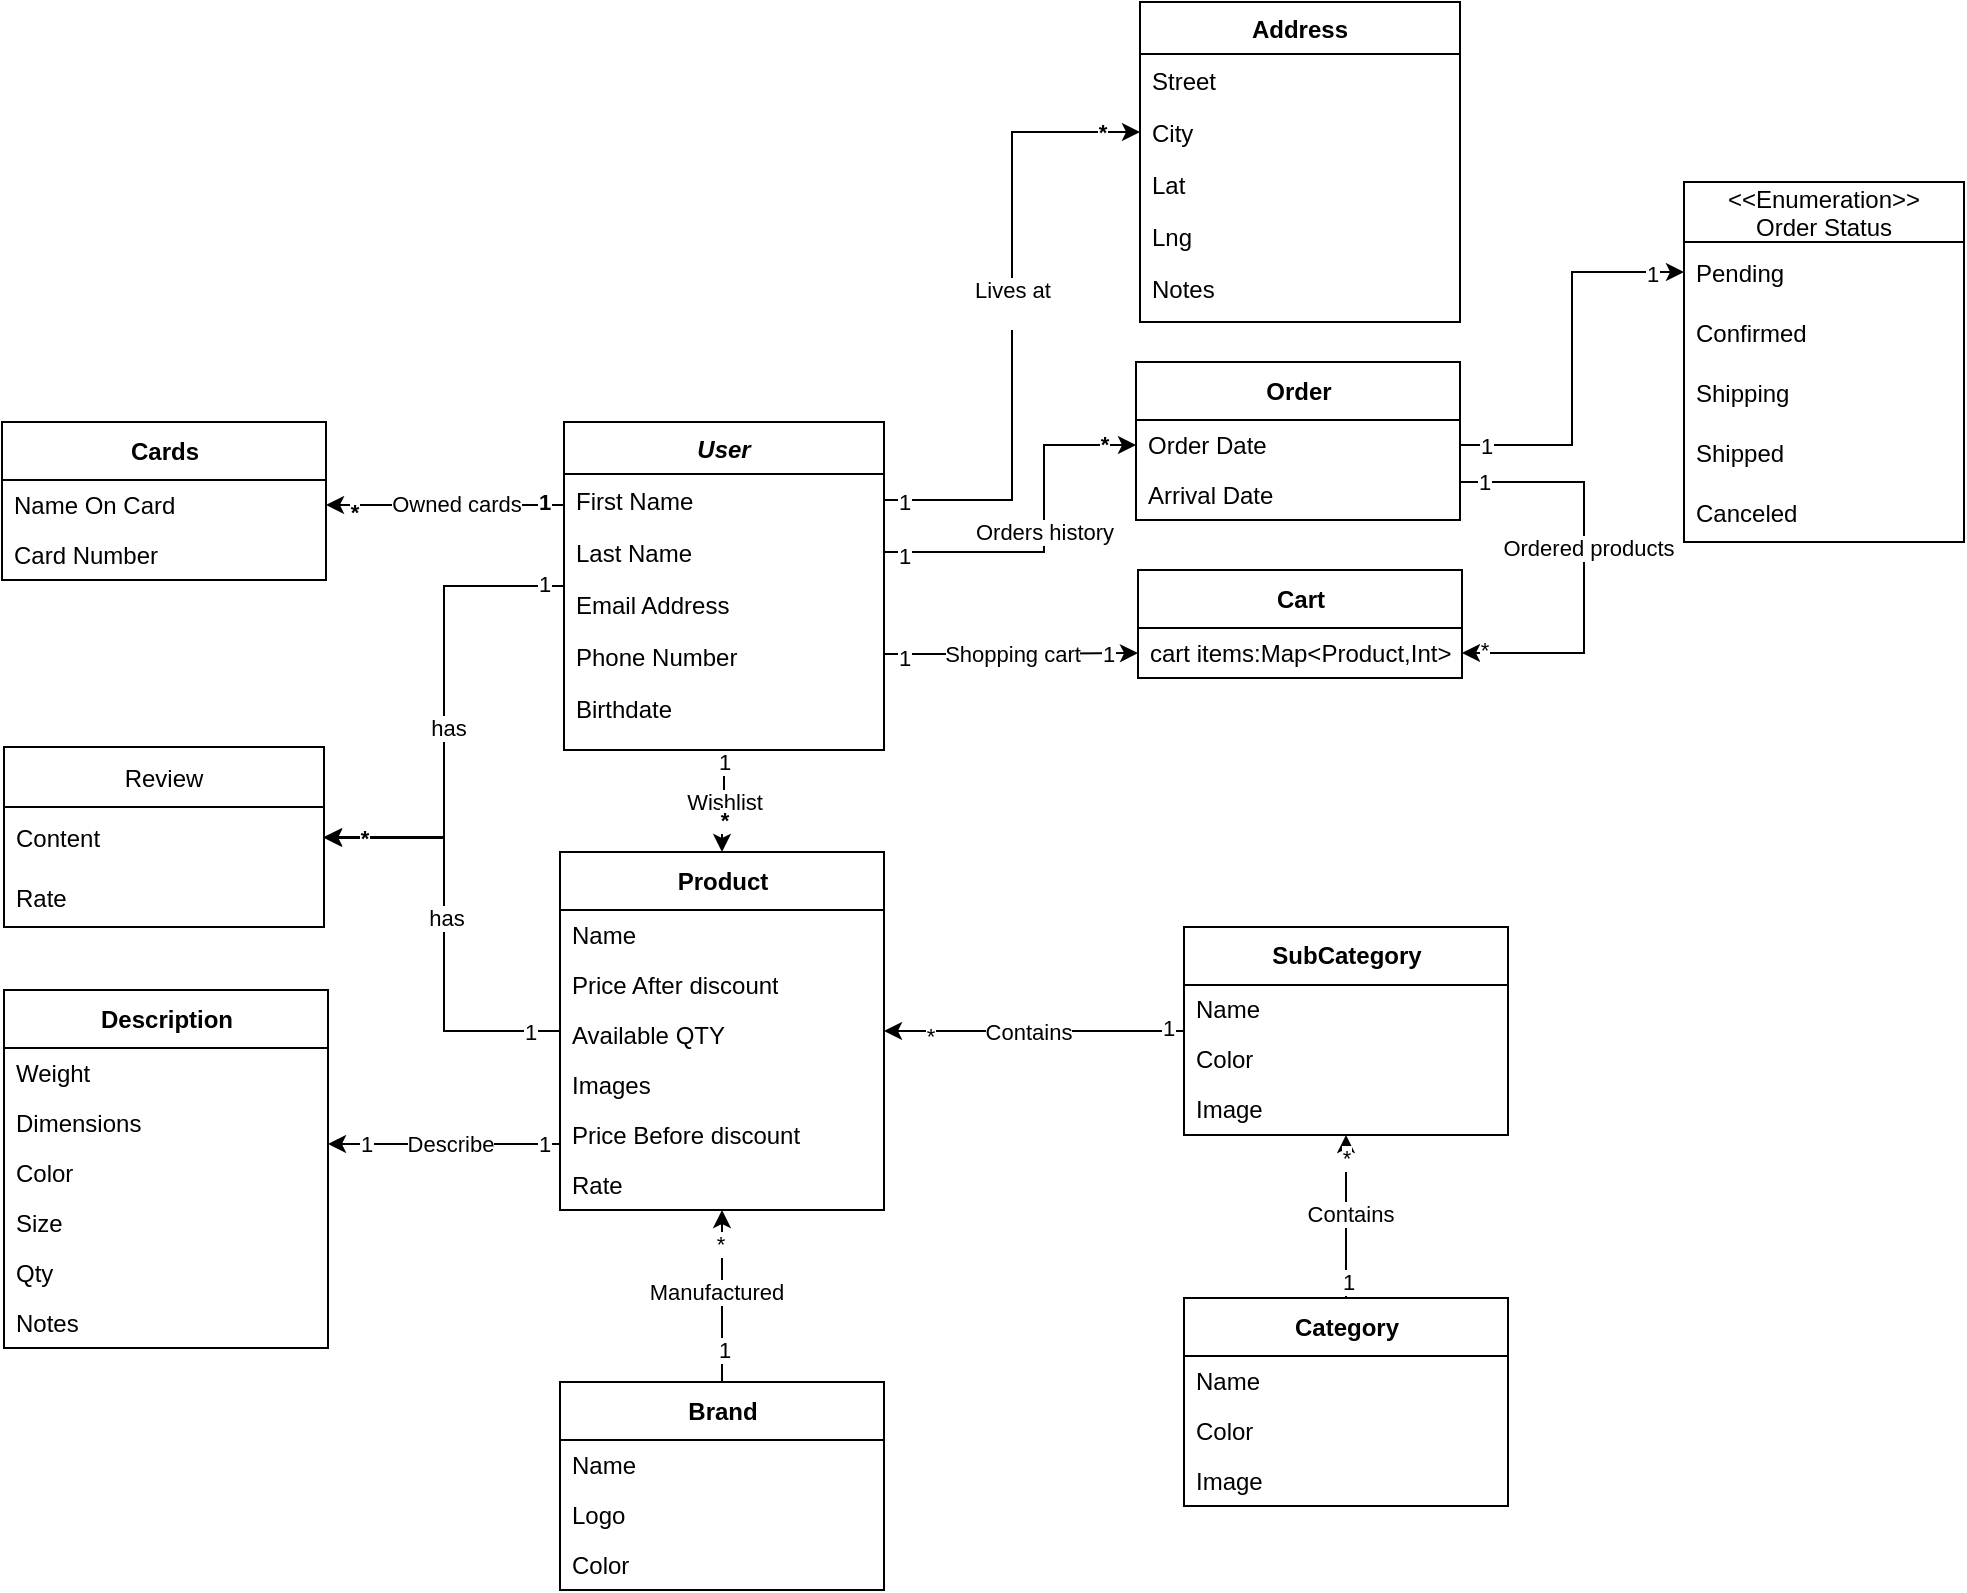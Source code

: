 <mxfile version="15.8.4" type="device"><diagram id="C5RBs43oDa-KdzZeNtuy" name="Page-1"><mxGraphModel dx="2416" dy="1840" grid="1" gridSize="10" guides="1" tooltips="1" connect="1" arrows="1" fold="1" page="1" pageScale="1" pageWidth="827" pageHeight="1169" math="0" shadow="0"><root><mxCell id="WIyWlLk6GJQsqaUBKTNV-0"/><mxCell id="WIyWlLk6GJQsqaUBKTNV-1" parent="WIyWlLk6GJQsqaUBKTNV-0"/><mxCell id="TYzhtaJkAtgRP31RwPeW-9" value="&amp;nbsp; &amp;nbsp;" style="edgeStyle=orthogonalEdgeStyle;rounded=0;orthogonalLoop=1;jettySize=auto;html=1;entryX=0;entryY=0.5;entryDx=0;entryDy=0;exitX=1;exitY=0.5;exitDx=0;exitDy=0;" parent="WIyWlLk6GJQsqaUBKTNV-1" source="zkfFHV4jXpPFQw0GAbJ--1" target="zkfFHV4jXpPFQw0GAbJ--19" edge="1"><mxGeometry relative="1" as="geometry"/></mxCell><mxCell id="TYzhtaJkAtgRP31RwPeW-10" value="Lives at" style="edgeLabel;html=1;align=center;verticalAlign=middle;resizable=0;points=[];" parent="TYzhtaJkAtgRP31RwPeW-9" vertex="1" connectable="0"><mxGeometry x="0.083" relative="1" as="geometry"><mxPoint as="offset"/></mxGeometry></mxCell><mxCell id="TYzhtaJkAtgRP31RwPeW-12" value="1" style="edgeLabel;html=1;align=center;verticalAlign=middle;resizable=0;points=[];" parent="TYzhtaJkAtgRP31RwPeW-9" vertex="1" connectable="0"><mxGeometry x="-0.917" y="-1" relative="1" as="geometry"><mxPoint x="-3" as="offset"/></mxGeometry></mxCell><mxCell id="TYzhtaJkAtgRP31RwPeW-13" value="&lt;b&gt;*&lt;/b&gt;" style="edgeLabel;html=1;align=center;verticalAlign=middle;resizable=0;points=[];" parent="TYzhtaJkAtgRP31RwPeW-9" vertex="1" connectable="0"><mxGeometry x="0.878" relative="1" as="geometry"><mxPoint as="offset"/></mxGeometry></mxCell><mxCell id="TYzhtaJkAtgRP31RwPeW-72" value="Shopping cart" style="edgeStyle=orthogonalEdgeStyle;rounded=0;orthogonalLoop=1;jettySize=auto;html=1;entryX=0;entryY=0.5;entryDx=0;entryDy=0;" parent="WIyWlLk6GJQsqaUBKTNV-1" source="zkfFHV4jXpPFQw0GAbJ--0" target="TYzhtaJkAtgRP31RwPeW-34" edge="1"><mxGeometry relative="1" as="geometry"><Array as="points"><mxPoint x="444" y="236"/><mxPoint x="444" y="236"/></Array></mxGeometry></mxCell><mxCell id="TYzhtaJkAtgRP31RwPeW-73" value="1" style="edgeLabel;html=1;align=center;verticalAlign=middle;resizable=0;points=[];" parent="TYzhtaJkAtgRP31RwPeW-72" vertex="1" connectable="0"><mxGeometry x="-0.844" y="-2" relative="1" as="geometry"><mxPoint as="offset"/></mxGeometry></mxCell><mxCell id="TYzhtaJkAtgRP31RwPeW-74" value="1" style="edgeLabel;html=1;align=center;verticalAlign=middle;resizable=0;points=[];" parent="TYzhtaJkAtgRP31RwPeW-72" vertex="1" connectable="0"><mxGeometry x="0.765" y="1" relative="1" as="geometry"><mxPoint y="1" as="offset"/></mxGeometry></mxCell><mxCell id="TYzhtaJkAtgRP31RwPeW-75" value="Wishlist" style="edgeStyle=orthogonalEdgeStyle;rounded=0;orthogonalLoop=1;jettySize=auto;html=1;entryX=0.5;entryY=0;entryDx=0;entryDy=0;" parent="WIyWlLk6GJQsqaUBKTNV-1" source="zkfFHV4jXpPFQw0GAbJ--0" target="TYzhtaJkAtgRP31RwPeW-25" edge="1"><mxGeometry relative="1" as="geometry"/></mxCell><mxCell id="TYzhtaJkAtgRP31RwPeW-76" value="1" style="edgeLabel;html=1;align=center;verticalAlign=middle;resizable=0;points=[];" parent="TYzhtaJkAtgRP31RwPeW-75" vertex="1" connectable="0"><mxGeometry x="-0.794" y="2" relative="1" as="geometry"><mxPoint x="-2" as="offset"/></mxGeometry></mxCell><mxCell id="TYzhtaJkAtgRP31RwPeW-77" value="*" style="edgeLabel;html=1;align=center;verticalAlign=middle;resizable=0;points=[];fontStyle=1" parent="TYzhtaJkAtgRP31RwPeW-75" vertex="1" connectable="0"><mxGeometry x="0.726" y="2" relative="1" as="geometry"><mxPoint x="-1" y="-9" as="offset"/></mxGeometry></mxCell><mxCell id="sd44v-AZiy7XLzs2Aaus-18" style="edgeStyle=orthogonalEdgeStyle;rounded=0;orthogonalLoop=1;jettySize=auto;html=1;" parent="WIyWlLk6GJQsqaUBKTNV-1" source="zkfFHV4jXpPFQw0GAbJ--0" target="sd44v-AZiy7XLzs2Aaus-8" edge="1"><mxGeometry relative="1" as="geometry"/></mxCell><mxCell id="sd44v-AZiy7XLzs2Aaus-19" value="1" style="edgeLabel;html=1;align=center;verticalAlign=middle;resizable=0;points=[];" parent="sd44v-AZiy7XLzs2Aaus-18" vertex="1" connectable="0"><mxGeometry x="-0.913" y="-1" relative="1" as="geometry"><mxPoint as="offset"/></mxGeometry></mxCell><mxCell id="sd44v-AZiy7XLzs2Aaus-20" value="has" style="edgeLabel;html=1;align=center;verticalAlign=middle;resizable=0;points=[];" parent="sd44v-AZiy7XLzs2Aaus-18" vertex="1" connectable="0"><mxGeometry x="0.062" y="2" relative="1" as="geometry"><mxPoint as="offset"/></mxGeometry></mxCell><mxCell id="zkfFHV4jXpPFQw0GAbJ--0" value="User" style="swimlane;fontStyle=3;align=center;verticalAlign=top;childLayout=stackLayout;horizontal=1;startSize=26;horizontalStack=0;resizeParent=1;resizeLast=0;collapsible=1;marginBottom=0;rounded=0;shadow=0;strokeWidth=1;" parent="WIyWlLk6GJQsqaUBKTNV-1" vertex="1"><mxGeometry x="220" y="120" width="160" height="164" as="geometry"><mxRectangle x="230" y="140" width="160" height="26" as="alternateBounds"/></mxGeometry></mxCell><mxCell id="zkfFHV4jXpPFQw0GAbJ--1" value="First Name" style="text;align=left;verticalAlign=top;spacingLeft=4;spacingRight=4;overflow=hidden;rotatable=0;points=[[0,0.5],[1,0.5]];portConstraint=eastwest;" parent="zkfFHV4jXpPFQw0GAbJ--0" vertex="1"><mxGeometry y="26" width="160" height="26" as="geometry"/></mxCell><mxCell id="zkfFHV4jXpPFQw0GAbJ--2" value="Last Name" style="text;align=left;verticalAlign=top;spacingLeft=4;spacingRight=4;overflow=hidden;rotatable=0;points=[[0,0.5],[1,0.5]];portConstraint=eastwest;rounded=0;shadow=0;html=0;" parent="zkfFHV4jXpPFQw0GAbJ--0" vertex="1"><mxGeometry y="52" width="160" height="26" as="geometry"/></mxCell><mxCell id="zkfFHV4jXpPFQw0GAbJ--3" value="Email Address" style="text;align=left;verticalAlign=top;spacingLeft=4;spacingRight=4;overflow=hidden;rotatable=0;points=[[0,0.5],[1,0.5]];portConstraint=eastwest;rounded=0;shadow=0;html=0;" parent="zkfFHV4jXpPFQw0GAbJ--0" vertex="1"><mxGeometry y="78" width="160" height="26" as="geometry"/></mxCell><mxCell id="TYzhtaJkAtgRP31RwPeW-0" value="Phone Number" style="text;align=left;verticalAlign=top;spacingLeft=4;spacingRight=4;overflow=hidden;rotatable=0;points=[[0,0.5],[1,0.5]];portConstraint=eastwest;rounded=0;shadow=0;html=0;" parent="zkfFHV4jXpPFQw0GAbJ--0" vertex="1"><mxGeometry y="104" width="160" height="26" as="geometry"/></mxCell><mxCell id="TYzhtaJkAtgRP31RwPeW-1" value="Birthdate" style="text;align=left;verticalAlign=top;spacingLeft=4;spacingRight=4;overflow=hidden;rotatable=0;points=[[0,0.5],[1,0.5]];portConstraint=eastwest;rounded=0;shadow=0;html=0;" parent="zkfFHV4jXpPFQw0GAbJ--0" vertex="1"><mxGeometry y="130" width="160" height="26" as="geometry"/></mxCell><mxCell id="zkfFHV4jXpPFQw0GAbJ--17" value="Address" style="swimlane;fontStyle=1;align=center;verticalAlign=top;childLayout=stackLayout;horizontal=1;startSize=26;horizontalStack=0;resizeParent=1;resizeLast=0;collapsible=1;marginBottom=0;rounded=0;shadow=0;strokeWidth=1;" parent="WIyWlLk6GJQsqaUBKTNV-1" vertex="1"><mxGeometry x="508" y="-90" width="160" height="160" as="geometry"><mxRectangle x="550" y="140" width="160" height="26" as="alternateBounds"/></mxGeometry></mxCell><mxCell id="zkfFHV4jXpPFQw0GAbJ--18" value="Street" style="text;align=left;verticalAlign=top;spacingLeft=4;spacingRight=4;overflow=hidden;rotatable=0;points=[[0,0.5],[1,0.5]];portConstraint=eastwest;" parent="zkfFHV4jXpPFQw0GAbJ--17" vertex="1"><mxGeometry y="26" width="160" height="26" as="geometry"/></mxCell><mxCell id="zkfFHV4jXpPFQw0GAbJ--19" value="City" style="text;align=left;verticalAlign=top;spacingLeft=4;spacingRight=4;overflow=hidden;rotatable=0;points=[[0,0.5],[1,0.5]];portConstraint=eastwest;rounded=0;shadow=0;html=0;" parent="zkfFHV4jXpPFQw0GAbJ--17" vertex="1"><mxGeometry y="52" width="160" height="26" as="geometry"/></mxCell><mxCell id="zkfFHV4jXpPFQw0GAbJ--20" value="Lat" style="text;align=left;verticalAlign=top;spacingLeft=4;spacingRight=4;overflow=hidden;rotatable=0;points=[[0,0.5],[1,0.5]];portConstraint=eastwest;rounded=0;shadow=0;html=0;" parent="zkfFHV4jXpPFQw0GAbJ--17" vertex="1"><mxGeometry y="78" width="160" height="26" as="geometry"/></mxCell><mxCell id="zkfFHV4jXpPFQw0GAbJ--21" value="Lng" style="text;align=left;verticalAlign=top;spacingLeft=4;spacingRight=4;overflow=hidden;rotatable=0;points=[[0,0.5],[1,0.5]];portConstraint=eastwest;rounded=0;shadow=0;html=0;" parent="zkfFHV4jXpPFQw0GAbJ--17" vertex="1"><mxGeometry y="104" width="160" height="26" as="geometry"/></mxCell><mxCell id="zkfFHV4jXpPFQw0GAbJ--22" value="Notes" style="text;align=left;verticalAlign=top;spacingLeft=4;spacingRight=4;overflow=hidden;rotatable=0;points=[[0,0.5],[1,0.5]];portConstraint=eastwest;rounded=0;shadow=0;html=0;" parent="zkfFHV4jXpPFQw0GAbJ--17" vertex="1"><mxGeometry y="130" width="160" height="26" as="geometry"/></mxCell><mxCell id="TYzhtaJkAtgRP31RwPeW-2" value="Order" style="swimlane;fontStyle=1;align=center;verticalAlign=middle;childLayout=stackLayout;horizontal=1;startSize=29;horizontalStack=0;resizeParent=1;resizeParentMax=0;resizeLast=0;collapsible=0;marginBottom=0;html=1;" parent="WIyWlLk6GJQsqaUBKTNV-1" vertex="1"><mxGeometry x="506" y="90" width="162" height="79" as="geometry"/></mxCell><mxCell id="TYzhtaJkAtgRP31RwPeW-4" value="Order Date" style="text;html=1;strokeColor=none;fillColor=none;align=left;verticalAlign=middle;spacingLeft=4;spacingRight=4;overflow=hidden;rotatable=0;points=[[0,0.5],[1,0.5]];portConstraint=eastwest;" parent="TYzhtaJkAtgRP31RwPeW-2" vertex="1"><mxGeometry y="29" width="162" height="25" as="geometry"/></mxCell><mxCell id="TYzhtaJkAtgRP31RwPeW-43" value="Arrival Date" style="text;html=1;strokeColor=none;fillColor=none;align=left;verticalAlign=middle;spacingLeft=4;spacingRight=4;overflow=hidden;rotatable=0;points=[[0,0.5],[1,0.5]];portConstraint=eastwest;" parent="TYzhtaJkAtgRP31RwPeW-2" vertex="1"><mxGeometry y="54" width="162" height="25" as="geometry"/></mxCell><mxCell id="TYzhtaJkAtgRP31RwPeW-11" value="Orders history" style="edgeStyle=orthogonalEdgeStyle;rounded=0;orthogonalLoop=1;jettySize=auto;html=1;exitX=1;exitY=0.5;exitDx=0;exitDy=0;entryX=0;entryY=0.5;entryDx=0;entryDy=0;" parent="WIyWlLk6GJQsqaUBKTNV-1" source="zkfFHV4jXpPFQw0GAbJ--2" edge="1"><mxGeometry relative="1" as="geometry"><mxPoint x="506" y="131.5" as="targetPoint"/><Array as="points"><mxPoint x="460" y="185"/><mxPoint x="460" y="132"/></Array></mxGeometry></mxCell><mxCell id="TYzhtaJkAtgRP31RwPeW-15" value="1" style="edgeLabel;html=1;align=center;verticalAlign=middle;resizable=0;points=[];" parent="TYzhtaJkAtgRP31RwPeW-11" vertex="1" connectable="0"><mxGeometry x="-0.788" y="-2" relative="1" as="geometry"><mxPoint x="-9" as="offset"/></mxGeometry></mxCell><mxCell id="TYzhtaJkAtgRP31RwPeW-16" value="&lt;b&gt;*&lt;/b&gt;" style="edgeLabel;html=1;align=center;verticalAlign=middle;resizable=0;points=[];" parent="TYzhtaJkAtgRP31RwPeW-11" vertex="1" connectable="0"><mxGeometry x="0.855" y="2" relative="1" as="geometry"><mxPoint x="-3" y="1" as="offset"/></mxGeometry></mxCell><mxCell id="TYzhtaJkAtgRP31RwPeW-18" value="Cards" style="swimlane;fontStyle=1;align=center;verticalAlign=middle;childLayout=stackLayout;horizontal=1;startSize=29;horizontalStack=0;resizeParent=1;resizeParentMax=0;resizeLast=0;collapsible=0;marginBottom=0;html=1;" parent="WIyWlLk6GJQsqaUBKTNV-1" vertex="1"><mxGeometry x="-61" y="120" width="162" height="79" as="geometry"/></mxCell><mxCell id="TYzhtaJkAtgRP31RwPeW-20" value="Name On Card" style="text;html=1;strokeColor=none;fillColor=none;align=left;verticalAlign=middle;spacingLeft=4;spacingRight=4;overflow=hidden;rotatable=0;points=[[0,0.5],[1,0.5]];portConstraint=eastwest;" parent="TYzhtaJkAtgRP31RwPeW-18" vertex="1"><mxGeometry y="29" width="162" height="25" as="geometry"/></mxCell><mxCell id="TYzhtaJkAtgRP31RwPeW-58" value="Card Number" style="text;html=1;strokeColor=none;fillColor=none;align=left;verticalAlign=middle;spacingLeft=4;spacingRight=4;overflow=hidden;rotatable=0;points=[[0,0.5],[1,0.5]];portConstraint=eastwest;" parent="TYzhtaJkAtgRP31RwPeW-18" vertex="1"><mxGeometry y="54" width="162" height="25" as="geometry"/></mxCell><mxCell id="TYzhtaJkAtgRP31RwPeW-105" style="edgeStyle=orthogonalEdgeStyle;rounded=0;orthogonalLoop=1;jettySize=auto;html=1;" parent="WIyWlLk6GJQsqaUBKTNV-1" source="TYzhtaJkAtgRP31RwPeW-25" target="TYzhtaJkAtgRP31RwPeW-98" edge="1"><mxGeometry relative="1" as="geometry"><Array as="points"><mxPoint x="180" y="481"/><mxPoint x="180" y="481"/></Array></mxGeometry></mxCell><mxCell id="TYzhtaJkAtgRP31RwPeW-107" value="1" style="edgeLabel;html=1;align=center;verticalAlign=middle;resizable=0;points=[];" parent="TYzhtaJkAtgRP31RwPeW-105" vertex="1" connectable="0"><mxGeometry x="0.685" relative="1" as="geometry"><mxPoint as="offset"/></mxGeometry></mxCell><mxCell id="TYzhtaJkAtgRP31RwPeW-108" value="1" style="edgeLabel;html=1;align=center;verticalAlign=middle;resizable=0;points=[];" parent="TYzhtaJkAtgRP31RwPeW-105" vertex="1" connectable="0"><mxGeometry x="-0.857" relative="1" as="geometry"><mxPoint as="offset"/></mxGeometry></mxCell><mxCell id="TYzhtaJkAtgRP31RwPeW-110" value="Describe" style="edgeLabel;html=1;align=center;verticalAlign=middle;resizable=0;points=[];" parent="TYzhtaJkAtgRP31RwPeW-105" vertex="1" connectable="0"><mxGeometry x="-0.046" relative="1" as="geometry"><mxPoint as="offset"/></mxGeometry></mxCell><mxCell id="sd44v-AZiy7XLzs2Aaus-14" style="edgeStyle=orthogonalEdgeStyle;rounded=0;orthogonalLoop=1;jettySize=auto;html=1;" parent="WIyWlLk6GJQsqaUBKTNV-1" source="TYzhtaJkAtgRP31RwPeW-25" target="sd44v-AZiy7XLzs2Aaus-8" edge="1"><mxGeometry relative="1" as="geometry"><Array as="points"><mxPoint x="160" y="425"/><mxPoint x="160" y="328"/></Array></mxGeometry></mxCell><mxCell id="sd44v-AZiy7XLzs2Aaus-15" value="1" style="edgeLabel;html=1;align=center;verticalAlign=middle;resizable=0;points=[];" parent="sd44v-AZiy7XLzs2Aaus-14" vertex="1" connectable="0"><mxGeometry x="-0.857" relative="1" as="geometry"><mxPoint as="offset"/></mxGeometry></mxCell><mxCell id="sd44v-AZiy7XLzs2Aaus-16" value="&lt;b&gt;*&lt;/b&gt;" style="edgeLabel;html=1;align=center;verticalAlign=middle;resizable=0;points=[];" parent="sd44v-AZiy7XLzs2Aaus-14" vertex="1" connectable="0"><mxGeometry x="0.812" relative="1" as="geometry"><mxPoint as="offset"/></mxGeometry></mxCell><mxCell id="sd44v-AZiy7XLzs2Aaus-17" value="has" style="edgeLabel;html=1;align=center;verticalAlign=middle;resizable=0;points=[];" parent="sd44v-AZiy7XLzs2Aaus-14" vertex="1" connectable="0"><mxGeometry x="0.073" y="-1" relative="1" as="geometry"><mxPoint as="offset"/></mxGeometry></mxCell><mxCell id="TYzhtaJkAtgRP31RwPeW-25" value="Product" style="swimlane;fontStyle=1;align=center;verticalAlign=middle;childLayout=stackLayout;horizontal=1;startSize=29;horizontalStack=0;resizeParent=1;resizeParentMax=0;resizeLast=0;collapsible=0;marginBottom=0;html=1;" parent="WIyWlLk6GJQsqaUBKTNV-1" vertex="1"><mxGeometry x="218" y="335" width="162" height="179" as="geometry"/></mxCell><mxCell id="TYzhtaJkAtgRP31RwPeW-27" value="Name" style="text;html=1;strokeColor=none;fillColor=none;align=left;verticalAlign=middle;spacingLeft=4;spacingRight=4;overflow=hidden;rotatable=0;points=[[0,0.5],[1,0.5]];portConstraint=eastwest;" parent="TYzhtaJkAtgRP31RwPeW-25" vertex="1"><mxGeometry y="29" width="162" height="25" as="geometry"/></mxCell><mxCell id="TYzhtaJkAtgRP31RwPeW-78" value="Price After discount" style="text;html=1;strokeColor=none;fillColor=none;align=left;verticalAlign=middle;spacingLeft=4;spacingRight=4;overflow=hidden;rotatable=0;points=[[0,0.5],[1,0.5]];portConstraint=eastwest;" parent="TYzhtaJkAtgRP31RwPeW-25" vertex="1"><mxGeometry y="54" width="162" height="25" as="geometry"/></mxCell><mxCell id="TYzhtaJkAtgRP31RwPeW-79" value="Available QTY&amp;nbsp;" style="text;html=1;strokeColor=none;fillColor=none;align=left;verticalAlign=middle;spacingLeft=4;spacingRight=4;overflow=hidden;rotatable=0;points=[[0,0.5],[1,0.5]];portConstraint=eastwest;" parent="TYzhtaJkAtgRP31RwPeW-25" vertex="1"><mxGeometry y="79" width="162" height="25" as="geometry"/></mxCell><mxCell id="sd44v-AZiy7XLzs2Aaus-4" value="Images" style="text;html=1;strokeColor=none;fillColor=none;align=left;verticalAlign=middle;spacingLeft=4;spacingRight=4;overflow=hidden;rotatable=0;points=[[0,0.5],[1,0.5]];portConstraint=eastwest;" parent="TYzhtaJkAtgRP31RwPeW-25" vertex="1"><mxGeometry y="104" width="162" height="25" as="geometry"/></mxCell><mxCell id="sd44v-AZiy7XLzs2Aaus-5" value="Price Before discount" style="text;html=1;strokeColor=none;fillColor=none;align=left;verticalAlign=middle;spacingLeft=4;spacingRight=4;overflow=hidden;rotatable=0;points=[[0,0.5],[1,0.5]];portConstraint=eastwest;" parent="TYzhtaJkAtgRP31RwPeW-25" vertex="1"><mxGeometry y="129" width="162" height="25" as="geometry"/></mxCell><mxCell id="sd44v-AZiy7XLzs2Aaus-6" value="Rate" style="text;html=1;strokeColor=none;fillColor=none;align=left;verticalAlign=middle;spacingLeft=4;spacingRight=4;overflow=hidden;rotatable=0;points=[[0,0.5],[1,0.5]];portConstraint=eastwest;" parent="TYzhtaJkAtgRP31RwPeW-25" vertex="1"><mxGeometry y="154" width="162" height="25" as="geometry"/></mxCell><mxCell id="TYzhtaJkAtgRP31RwPeW-32" value="Cart" style="swimlane;fontStyle=1;align=center;verticalAlign=middle;childLayout=stackLayout;horizontal=1;startSize=29;horizontalStack=0;resizeParent=1;resizeParentMax=0;resizeLast=0;collapsible=0;marginBottom=0;html=1;" parent="WIyWlLk6GJQsqaUBKTNV-1" vertex="1"><mxGeometry x="507" y="194" width="162" height="54" as="geometry"/></mxCell><mxCell id="TYzhtaJkAtgRP31RwPeW-34" value="cart items:Map&amp;lt;Product,Int&amp;gt;" style="text;html=1;strokeColor=none;fillColor=none;align=left;verticalAlign=middle;spacingLeft=4;spacingRight=4;overflow=hidden;rotatable=0;points=[[0,0.5],[1,0.5]];portConstraint=eastwest;" parent="TYzhtaJkAtgRP31RwPeW-32" vertex="1"><mxGeometry y="29" width="162" height="25" as="geometry"/></mxCell><mxCell id="TYzhtaJkAtgRP31RwPeW-39" style="edgeStyle=orthogonalEdgeStyle;rounded=0;orthogonalLoop=1;jettySize=auto;html=1;exitX=1;exitY=0.5;exitDx=0;exitDy=0;entryX=1;entryY=0.5;entryDx=0;entryDy=0;" parent="WIyWlLk6GJQsqaUBKTNV-1" source="TYzhtaJkAtgRP31RwPeW-43" target="TYzhtaJkAtgRP31RwPeW-34" edge="1"><mxGeometry relative="1" as="geometry"><mxPoint x="668" y="131.5" as="sourcePoint"/><Array as="points"><mxPoint x="668" y="150"/><mxPoint x="730" y="150"/><mxPoint x="730" y="236"/></Array></mxGeometry></mxCell><mxCell id="TYzhtaJkAtgRP31RwPeW-40" value="Ordered products" style="edgeLabel;html=1;align=center;verticalAlign=middle;resizable=0;points=[];" parent="TYzhtaJkAtgRP31RwPeW-39" vertex="1" connectable="0"><mxGeometry x="-0.058" y="2" relative="1" as="geometry"><mxPoint as="offset"/></mxGeometry></mxCell><mxCell id="TYzhtaJkAtgRP31RwPeW-41" value="1" style="edgeLabel;html=1;align=center;verticalAlign=middle;resizable=0;points=[];" parent="TYzhtaJkAtgRP31RwPeW-39" vertex="1" connectable="0"><mxGeometry x="-0.939" relative="1" as="geometry"><mxPoint x="12" as="offset"/></mxGeometry></mxCell><mxCell id="TYzhtaJkAtgRP31RwPeW-42" value="*" style="edgeLabel;html=1;align=center;verticalAlign=middle;resizable=0;points=[];" parent="TYzhtaJkAtgRP31RwPeW-39" vertex="1" connectable="0"><mxGeometry x="0.901" y="-2" relative="1" as="geometry"><mxPoint as="offset"/></mxGeometry></mxCell><mxCell id="TYzhtaJkAtgRP31RwPeW-49" value="&lt;&lt;Enumeration&gt;&gt;&#10;Order Status" style="swimlane;fontStyle=0;childLayout=stackLayout;horizontal=1;startSize=30;horizontalStack=0;resizeParent=1;resizeParentMax=0;resizeLast=0;collapsible=1;marginBottom=0;" parent="WIyWlLk6GJQsqaUBKTNV-1" vertex="1"><mxGeometry x="780" width="140" height="180" as="geometry"/></mxCell><mxCell id="TYzhtaJkAtgRP31RwPeW-50" value="Pending" style="text;strokeColor=none;fillColor=none;align=left;verticalAlign=middle;spacingLeft=4;spacingRight=4;overflow=hidden;points=[[0,0.5],[1,0.5]];portConstraint=eastwest;rotatable=0;" parent="TYzhtaJkAtgRP31RwPeW-49" vertex="1"><mxGeometry y="30" width="140" height="30" as="geometry"/></mxCell><mxCell id="TYzhtaJkAtgRP31RwPeW-51" value="Confirmed" style="text;strokeColor=none;fillColor=none;align=left;verticalAlign=middle;spacingLeft=4;spacingRight=4;overflow=hidden;points=[[0,0.5],[1,0.5]];portConstraint=eastwest;rotatable=0;" parent="TYzhtaJkAtgRP31RwPeW-49" vertex="1"><mxGeometry y="60" width="140" height="30" as="geometry"/></mxCell><mxCell id="TYzhtaJkAtgRP31RwPeW-52" value="Shipping" style="text;strokeColor=none;fillColor=none;align=left;verticalAlign=middle;spacingLeft=4;spacingRight=4;overflow=hidden;points=[[0,0.5],[1,0.5]];portConstraint=eastwest;rotatable=0;" parent="TYzhtaJkAtgRP31RwPeW-49" vertex="1"><mxGeometry y="90" width="140" height="30" as="geometry"/></mxCell><mxCell id="TYzhtaJkAtgRP31RwPeW-56" value="Shipped" style="text;strokeColor=none;fillColor=none;align=left;verticalAlign=middle;spacingLeft=4;spacingRight=4;overflow=hidden;points=[[0,0.5],[1,0.5]];portConstraint=eastwest;rotatable=0;" parent="TYzhtaJkAtgRP31RwPeW-49" vertex="1"><mxGeometry y="120" width="140" height="30" as="geometry"/></mxCell><mxCell id="TYzhtaJkAtgRP31RwPeW-57" value="Canceled" style="text;strokeColor=none;fillColor=none;align=left;verticalAlign=middle;spacingLeft=4;spacingRight=4;overflow=hidden;points=[[0,0.5],[1,0.5]];portConstraint=eastwest;rotatable=0;" parent="TYzhtaJkAtgRP31RwPeW-49" vertex="1"><mxGeometry y="150" width="140" height="30" as="geometry"/></mxCell><mxCell id="TYzhtaJkAtgRP31RwPeW-53" style="edgeStyle=orthogonalEdgeStyle;rounded=0;orthogonalLoop=1;jettySize=auto;html=1;exitX=1;exitY=0.5;exitDx=0;exitDy=0;entryX=0;entryY=0.5;entryDx=0;entryDy=0;" parent="WIyWlLk6GJQsqaUBKTNV-1" source="TYzhtaJkAtgRP31RwPeW-4" target="TYzhtaJkAtgRP31RwPeW-50" edge="1"><mxGeometry relative="1" as="geometry"/></mxCell><mxCell id="TYzhtaJkAtgRP31RwPeW-54" value="1" style="edgeLabel;html=1;align=center;verticalAlign=middle;resizable=0;points=[];" parent="TYzhtaJkAtgRP31RwPeW-53" vertex="1" connectable="0"><mxGeometry x="0.829" y="-1" relative="1" as="geometry"><mxPoint x="1" as="offset"/></mxGeometry></mxCell><mxCell id="TYzhtaJkAtgRP31RwPeW-55" value="1" style="edgeLabel;html=1;align=center;verticalAlign=middle;resizable=0;points=[];" parent="TYzhtaJkAtgRP31RwPeW-53" vertex="1" connectable="0"><mxGeometry x="-0.869" y="1" relative="1" as="geometry"><mxPoint y="1" as="offset"/></mxGeometry></mxCell><mxCell id="TYzhtaJkAtgRP31RwPeW-59" style="edgeStyle=orthogonalEdgeStyle;rounded=0;orthogonalLoop=1;jettySize=auto;html=1;entryX=1;entryY=0.5;entryDx=0;entryDy=0;" parent="WIyWlLk6GJQsqaUBKTNV-1" source="zkfFHV4jXpPFQw0GAbJ--0" target="TYzhtaJkAtgRP31RwPeW-20" edge="1"><mxGeometry relative="1" as="geometry"><Array as="points"><mxPoint x="161" y="162"/></Array></mxGeometry></mxCell><mxCell id="TYzhtaJkAtgRP31RwPeW-60" value="Owned cards" style="edgeLabel;html=1;align=center;verticalAlign=middle;resizable=0;points=[];" parent="TYzhtaJkAtgRP31RwPeW-59" vertex="1" connectable="0"><mxGeometry x="-0.089" y="2" relative="1" as="geometry"><mxPoint y="-3" as="offset"/></mxGeometry></mxCell><mxCell id="TYzhtaJkAtgRP31RwPeW-61" value="&lt;b&gt;1&lt;/b&gt;" style="edgeLabel;html=1;align=center;verticalAlign=middle;resizable=0;points=[];" parent="TYzhtaJkAtgRP31RwPeW-59" vertex="1" connectable="0"><mxGeometry x="-0.899" y="-2" relative="1" as="geometry"><mxPoint x="-4" as="offset"/></mxGeometry></mxCell><mxCell id="TYzhtaJkAtgRP31RwPeW-62" value="&lt;b&gt;*&lt;/b&gt;" style="edgeLabel;html=1;align=center;verticalAlign=middle;resizable=0;points=[];" parent="TYzhtaJkAtgRP31RwPeW-59" vertex="1" connectable="0"><mxGeometry x="0.764" y="3" relative="1" as="geometry"><mxPoint as="offset"/></mxGeometry></mxCell><mxCell id="TYzhtaJkAtgRP31RwPeW-88" style="edgeStyle=orthogonalEdgeStyle;rounded=0;orthogonalLoop=1;jettySize=auto;html=1;" parent="WIyWlLk6GJQsqaUBKTNV-1" source="TYzhtaJkAtgRP31RwPeW-80" target="TYzhtaJkAtgRP31RwPeW-25" edge="1"><mxGeometry relative="1" as="geometry"><Array as="points"/></mxGeometry></mxCell><mxCell id="TYzhtaJkAtgRP31RwPeW-89" value="1" style="edgeLabel;html=1;align=center;verticalAlign=middle;resizable=0;points=[];" parent="TYzhtaJkAtgRP31RwPeW-88" vertex="1" connectable="0"><mxGeometry x="-0.891" y="-2" relative="1" as="geometry"><mxPoint as="offset"/></mxGeometry></mxCell><mxCell id="TYzhtaJkAtgRP31RwPeW-90" value="*" style="edgeLabel;html=1;align=center;verticalAlign=middle;resizable=0;points=[];" parent="TYzhtaJkAtgRP31RwPeW-88" vertex="1" connectable="0"><mxGeometry x="0.703" y="2" relative="1" as="geometry"><mxPoint as="offset"/></mxGeometry></mxCell><mxCell id="TYzhtaJkAtgRP31RwPeW-91" value="Contains" style="edgeLabel;html=1;align=center;verticalAlign=middle;resizable=0;points=[];" parent="TYzhtaJkAtgRP31RwPeW-88" vertex="1" connectable="0"><mxGeometry x="0.047" relative="1" as="geometry"><mxPoint as="offset"/></mxGeometry></mxCell><mxCell id="TYzhtaJkAtgRP31RwPeW-80" value="SubCategory" style="swimlane;fontStyle=1;align=center;verticalAlign=middle;childLayout=stackLayout;horizontal=1;startSize=29;horizontalStack=0;resizeParent=1;resizeParentMax=0;resizeLast=0;collapsible=0;marginBottom=0;html=1;" parent="WIyWlLk6GJQsqaUBKTNV-1" vertex="1"><mxGeometry x="530" y="372.5" width="162" height="104" as="geometry"/></mxCell><mxCell id="TYzhtaJkAtgRP31RwPeW-81" value="Name" style="text;html=1;strokeColor=none;fillColor=none;align=left;verticalAlign=middle;spacingLeft=4;spacingRight=4;overflow=hidden;rotatable=0;points=[[0,0.5],[1,0.5]];portConstraint=eastwest;" parent="TYzhtaJkAtgRP31RwPeW-80" vertex="1"><mxGeometry y="29" width="162" height="25" as="geometry"/></mxCell><mxCell id="sd44v-AZiy7XLzs2Aaus-0" value="Color" style="text;html=1;strokeColor=none;fillColor=none;align=left;verticalAlign=middle;spacingLeft=4;spacingRight=4;overflow=hidden;rotatable=0;points=[[0,0.5],[1,0.5]];portConstraint=eastwest;" parent="TYzhtaJkAtgRP31RwPeW-80" vertex="1"><mxGeometry y="54" width="162" height="25" as="geometry"/></mxCell><mxCell id="sd44v-AZiy7XLzs2Aaus-1" value="Image" style="text;html=1;strokeColor=none;fillColor=none;align=left;verticalAlign=middle;spacingLeft=4;spacingRight=4;overflow=hidden;rotatable=0;points=[[0,0.5],[1,0.5]];portConstraint=eastwest;" parent="TYzhtaJkAtgRP31RwPeW-80" vertex="1"><mxGeometry y="79" width="162" height="25" as="geometry"/></mxCell><mxCell id="TYzhtaJkAtgRP31RwPeW-94" style="edgeStyle=orthogonalEdgeStyle;rounded=0;orthogonalLoop=1;jettySize=auto;html=1;" parent="WIyWlLk6GJQsqaUBKTNV-1" source="TYzhtaJkAtgRP31RwPeW-92" target="TYzhtaJkAtgRP31RwPeW-25" edge="1"><mxGeometry relative="1" as="geometry"><Array as="points"><mxPoint x="299" y="510"/><mxPoint x="299" y="510"/></Array><mxPoint x="290" y="510" as="targetPoint"/></mxGeometry></mxCell><mxCell id="TYzhtaJkAtgRP31RwPeW-95" value="*" style="edgeLabel;html=1;align=center;verticalAlign=middle;resizable=0;points=[];" parent="TYzhtaJkAtgRP31RwPeW-94" vertex="1" connectable="0"><mxGeometry x="0.771" y="1" relative="1" as="geometry"><mxPoint y="7" as="offset"/></mxGeometry></mxCell><mxCell id="TYzhtaJkAtgRP31RwPeW-96" value="1" style="edgeLabel;html=1;align=center;verticalAlign=middle;resizable=0;points=[];" parent="TYzhtaJkAtgRP31RwPeW-94" vertex="1" connectable="0"><mxGeometry x="-0.897" y="-2" relative="1" as="geometry"><mxPoint x="-1" y="-12" as="offset"/></mxGeometry></mxCell><mxCell id="TYzhtaJkAtgRP31RwPeW-97" value="Manufactured" style="edgeLabel;html=1;align=center;verticalAlign=middle;resizable=0;points=[];" parent="TYzhtaJkAtgRP31RwPeW-94" vertex="1" connectable="0"><mxGeometry x="-0.017" y="3" relative="1" as="geometry"><mxPoint y="-3" as="offset"/></mxGeometry></mxCell><mxCell id="TYzhtaJkAtgRP31RwPeW-92" value="Brand" style="swimlane;fontStyle=1;align=center;verticalAlign=middle;childLayout=stackLayout;horizontal=1;startSize=29;horizontalStack=0;resizeParent=1;resizeParentMax=0;resizeLast=0;collapsible=0;marginBottom=0;html=1;" parent="WIyWlLk6GJQsqaUBKTNV-1" vertex="1"><mxGeometry x="218" y="600" width="162" height="104" as="geometry"/></mxCell><mxCell id="TYzhtaJkAtgRP31RwPeW-93" value="Name" style="text;html=1;strokeColor=none;fillColor=none;align=left;verticalAlign=middle;spacingLeft=4;spacingRight=4;overflow=hidden;rotatable=0;points=[[0,0.5],[1,0.5]];portConstraint=eastwest;" parent="TYzhtaJkAtgRP31RwPeW-92" vertex="1"><mxGeometry y="29" width="162" height="25" as="geometry"/></mxCell><mxCell id="BvFUHSZVr1-IvdT6jCxT-0" value="Logo" style="text;html=1;strokeColor=none;fillColor=none;align=left;verticalAlign=middle;spacingLeft=4;spacingRight=4;overflow=hidden;rotatable=0;points=[[0,0.5],[1,0.5]];portConstraint=eastwest;" vertex="1" parent="TYzhtaJkAtgRP31RwPeW-92"><mxGeometry y="54" width="162" height="25" as="geometry"/></mxCell><mxCell id="BvFUHSZVr1-IvdT6jCxT-1" value="Color" style="text;html=1;strokeColor=none;fillColor=none;align=left;verticalAlign=middle;spacingLeft=4;spacingRight=4;overflow=hidden;rotatable=0;points=[[0,0.5],[1,0.5]];portConstraint=eastwest;" vertex="1" parent="TYzhtaJkAtgRP31RwPeW-92"><mxGeometry y="79" width="162" height="25" as="geometry"/></mxCell><mxCell id="TYzhtaJkAtgRP31RwPeW-98" value="Description" style="swimlane;fontStyle=1;align=center;verticalAlign=middle;childLayout=stackLayout;horizontal=1;startSize=29;horizontalStack=0;resizeParent=1;resizeParentMax=0;resizeLast=0;collapsible=0;marginBottom=0;html=1;" parent="WIyWlLk6GJQsqaUBKTNV-1" vertex="1"><mxGeometry x="-60" y="404" width="162" height="179" as="geometry"/></mxCell><mxCell id="TYzhtaJkAtgRP31RwPeW-99" value="Weight" style="text;html=1;strokeColor=none;fillColor=none;align=left;verticalAlign=middle;spacingLeft=4;spacingRight=4;overflow=hidden;rotatable=0;points=[[0,0.5],[1,0.5]];portConstraint=eastwest;" parent="TYzhtaJkAtgRP31RwPeW-98" vertex="1"><mxGeometry y="29" width="162" height="25" as="geometry"/></mxCell><mxCell id="TYzhtaJkAtgRP31RwPeW-100" value="Dimensions&amp;nbsp;" style="text;html=1;strokeColor=none;fillColor=none;align=left;verticalAlign=middle;spacingLeft=4;spacingRight=4;overflow=hidden;rotatable=0;points=[[0,0.5],[1,0.5]];portConstraint=eastwest;" parent="TYzhtaJkAtgRP31RwPeW-98" vertex="1"><mxGeometry y="54" width="162" height="25" as="geometry"/></mxCell><mxCell id="TYzhtaJkAtgRP31RwPeW-101" value="Color" style="text;html=1;strokeColor=none;fillColor=none;align=left;verticalAlign=middle;spacingLeft=4;spacingRight=4;overflow=hidden;rotatable=0;points=[[0,0.5],[1,0.5]];portConstraint=eastwest;" parent="TYzhtaJkAtgRP31RwPeW-98" vertex="1"><mxGeometry y="79" width="162" height="25" as="geometry"/></mxCell><mxCell id="sd44v-AZiy7XLzs2Aaus-23" value="Size" style="text;html=1;strokeColor=none;fillColor=none;align=left;verticalAlign=middle;spacingLeft=4;spacingRight=4;overflow=hidden;rotatable=0;points=[[0,0.5],[1,0.5]];portConstraint=eastwest;" parent="TYzhtaJkAtgRP31RwPeW-98" vertex="1"><mxGeometry y="104" width="162" height="25" as="geometry"/></mxCell><mxCell id="TYzhtaJkAtgRP31RwPeW-102" value="Qty" style="text;html=1;strokeColor=none;fillColor=none;align=left;verticalAlign=middle;spacingLeft=4;spacingRight=4;overflow=hidden;rotatable=0;points=[[0,0.5],[1,0.5]];portConstraint=eastwest;" parent="TYzhtaJkAtgRP31RwPeW-98" vertex="1"><mxGeometry y="129" width="162" height="25" as="geometry"/></mxCell><mxCell id="TYzhtaJkAtgRP31RwPeW-104" value="Notes" style="text;html=1;strokeColor=none;fillColor=none;align=left;verticalAlign=middle;spacingLeft=4;spacingRight=4;overflow=hidden;rotatable=0;points=[[0,0.5],[1,0.5]];portConstraint=eastwest;" parent="TYzhtaJkAtgRP31RwPeW-98" vertex="1"><mxGeometry y="154" width="162" height="25" as="geometry"/></mxCell><mxCell id="0TwntokcmInkIevpe7DS-2" style="edgeStyle=orthogonalEdgeStyle;rounded=0;orthogonalLoop=1;jettySize=auto;html=1;" parent="WIyWlLk6GJQsqaUBKTNV-1" source="0TwntokcmInkIevpe7DS-0" target="TYzhtaJkAtgRP31RwPeW-80" edge="1"><mxGeometry relative="1" as="geometry"/></mxCell><mxCell id="0TwntokcmInkIevpe7DS-3" value="Contains" style="edgeLabel;html=1;align=center;verticalAlign=middle;resizable=0;points=[];" parent="0TwntokcmInkIevpe7DS-2" vertex="1" connectable="0"><mxGeometry x="0.029" y="-2" relative="1" as="geometry"><mxPoint as="offset"/></mxGeometry></mxCell><mxCell id="0TwntokcmInkIevpe7DS-4" value="*" style="edgeLabel;html=1;align=center;verticalAlign=middle;resizable=0;points=[];" parent="0TwntokcmInkIevpe7DS-2" vertex="1" connectable="0"><mxGeometry x="0.735" relative="1" as="geometry"><mxPoint as="offset"/></mxGeometry></mxCell><mxCell id="0TwntokcmInkIevpe7DS-5" value="1" style="edgeLabel;html=1;align=center;verticalAlign=middle;resizable=0;points=[];" parent="0TwntokcmInkIevpe7DS-2" vertex="1" connectable="0"><mxGeometry x="-0.809" y="-1" relative="1" as="geometry"><mxPoint as="offset"/></mxGeometry></mxCell><mxCell id="0TwntokcmInkIevpe7DS-0" value="Category" style="swimlane;fontStyle=1;align=center;verticalAlign=middle;childLayout=stackLayout;horizontal=1;startSize=29;horizontalStack=0;resizeParent=1;resizeParentMax=0;resizeLast=0;collapsible=0;marginBottom=0;html=1;" parent="WIyWlLk6GJQsqaUBKTNV-1" vertex="1"><mxGeometry x="530" y="558" width="162" height="104" as="geometry"/></mxCell><mxCell id="0TwntokcmInkIevpe7DS-1" value="Name" style="text;html=1;strokeColor=none;fillColor=none;align=left;verticalAlign=middle;spacingLeft=4;spacingRight=4;overflow=hidden;rotatable=0;points=[[0,0.5],[1,0.5]];portConstraint=eastwest;" parent="0TwntokcmInkIevpe7DS-0" vertex="1"><mxGeometry y="29" width="162" height="25" as="geometry"/></mxCell><mxCell id="sd44v-AZiy7XLzs2Aaus-2" value="Color" style="text;html=1;strokeColor=none;fillColor=none;align=left;verticalAlign=middle;spacingLeft=4;spacingRight=4;overflow=hidden;rotatable=0;points=[[0,0.5],[1,0.5]];portConstraint=eastwest;" parent="0TwntokcmInkIevpe7DS-0" vertex="1"><mxGeometry y="54" width="162" height="25" as="geometry"/></mxCell><mxCell id="sd44v-AZiy7XLzs2Aaus-3" value="Image" style="text;html=1;strokeColor=none;fillColor=none;align=left;verticalAlign=middle;spacingLeft=4;spacingRight=4;overflow=hidden;rotatable=0;points=[[0,0.5],[1,0.5]];portConstraint=eastwest;" parent="0TwntokcmInkIevpe7DS-0" vertex="1"><mxGeometry y="79" width="162" height="25" as="geometry"/></mxCell><mxCell id="sd44v-AZiy7XLzs2Aaus-8" value="Review" style="swimlane;fontStyle=0;childLayout=stackLayout;horizontal=1;startSize=30;horizontalStack=0;resizeParent=1;resizeParentMax=0;resizeLast=0;collapsible=1;marginBottom=0;" parent="WIyWlLk6GJQsqaUBKTNV-1" vertex="1"><mxGeometry x="-60" y="282.5" width="160" height="90" as="geometry"/></mxCell><mxCell id="sd44v-AZiy7XLzs2Aaus-12" value="Content" style="text;strokeColor=none;fillColor=none;align=left;verticalAlign=middle;spacingLeft=4;spacingRight=4;overflow=hidden;points=[[0,0.5],[1,0.5]];portConstraint=eastwest;rotatable=0;" parent="sd44v-AZiy7XLzs2Aaus-8" vertex="1"><mxGeometry y="30" width="160" height="30" as="geometry"/></mxCell><mxCell id="sd44v-AZiy7XLzs2Aaus-11" value="Rate" style="text;strokeColor=none;fillColor=none;align=left;verticalAlign=middle;spacingLeft=4;spacingRight=4;overflow=hidden;points=[[0,0.5],[1,0.5]];portConstraint=eastwest;rotatable=0;" parent="sd44v-AZiy7XLzs2Aaus-8" vertex="1"><mxGeometry y="60" width="160" height="30" as="geometry"/></mxCell></root></mxGraphModel></diagram></mxfile>